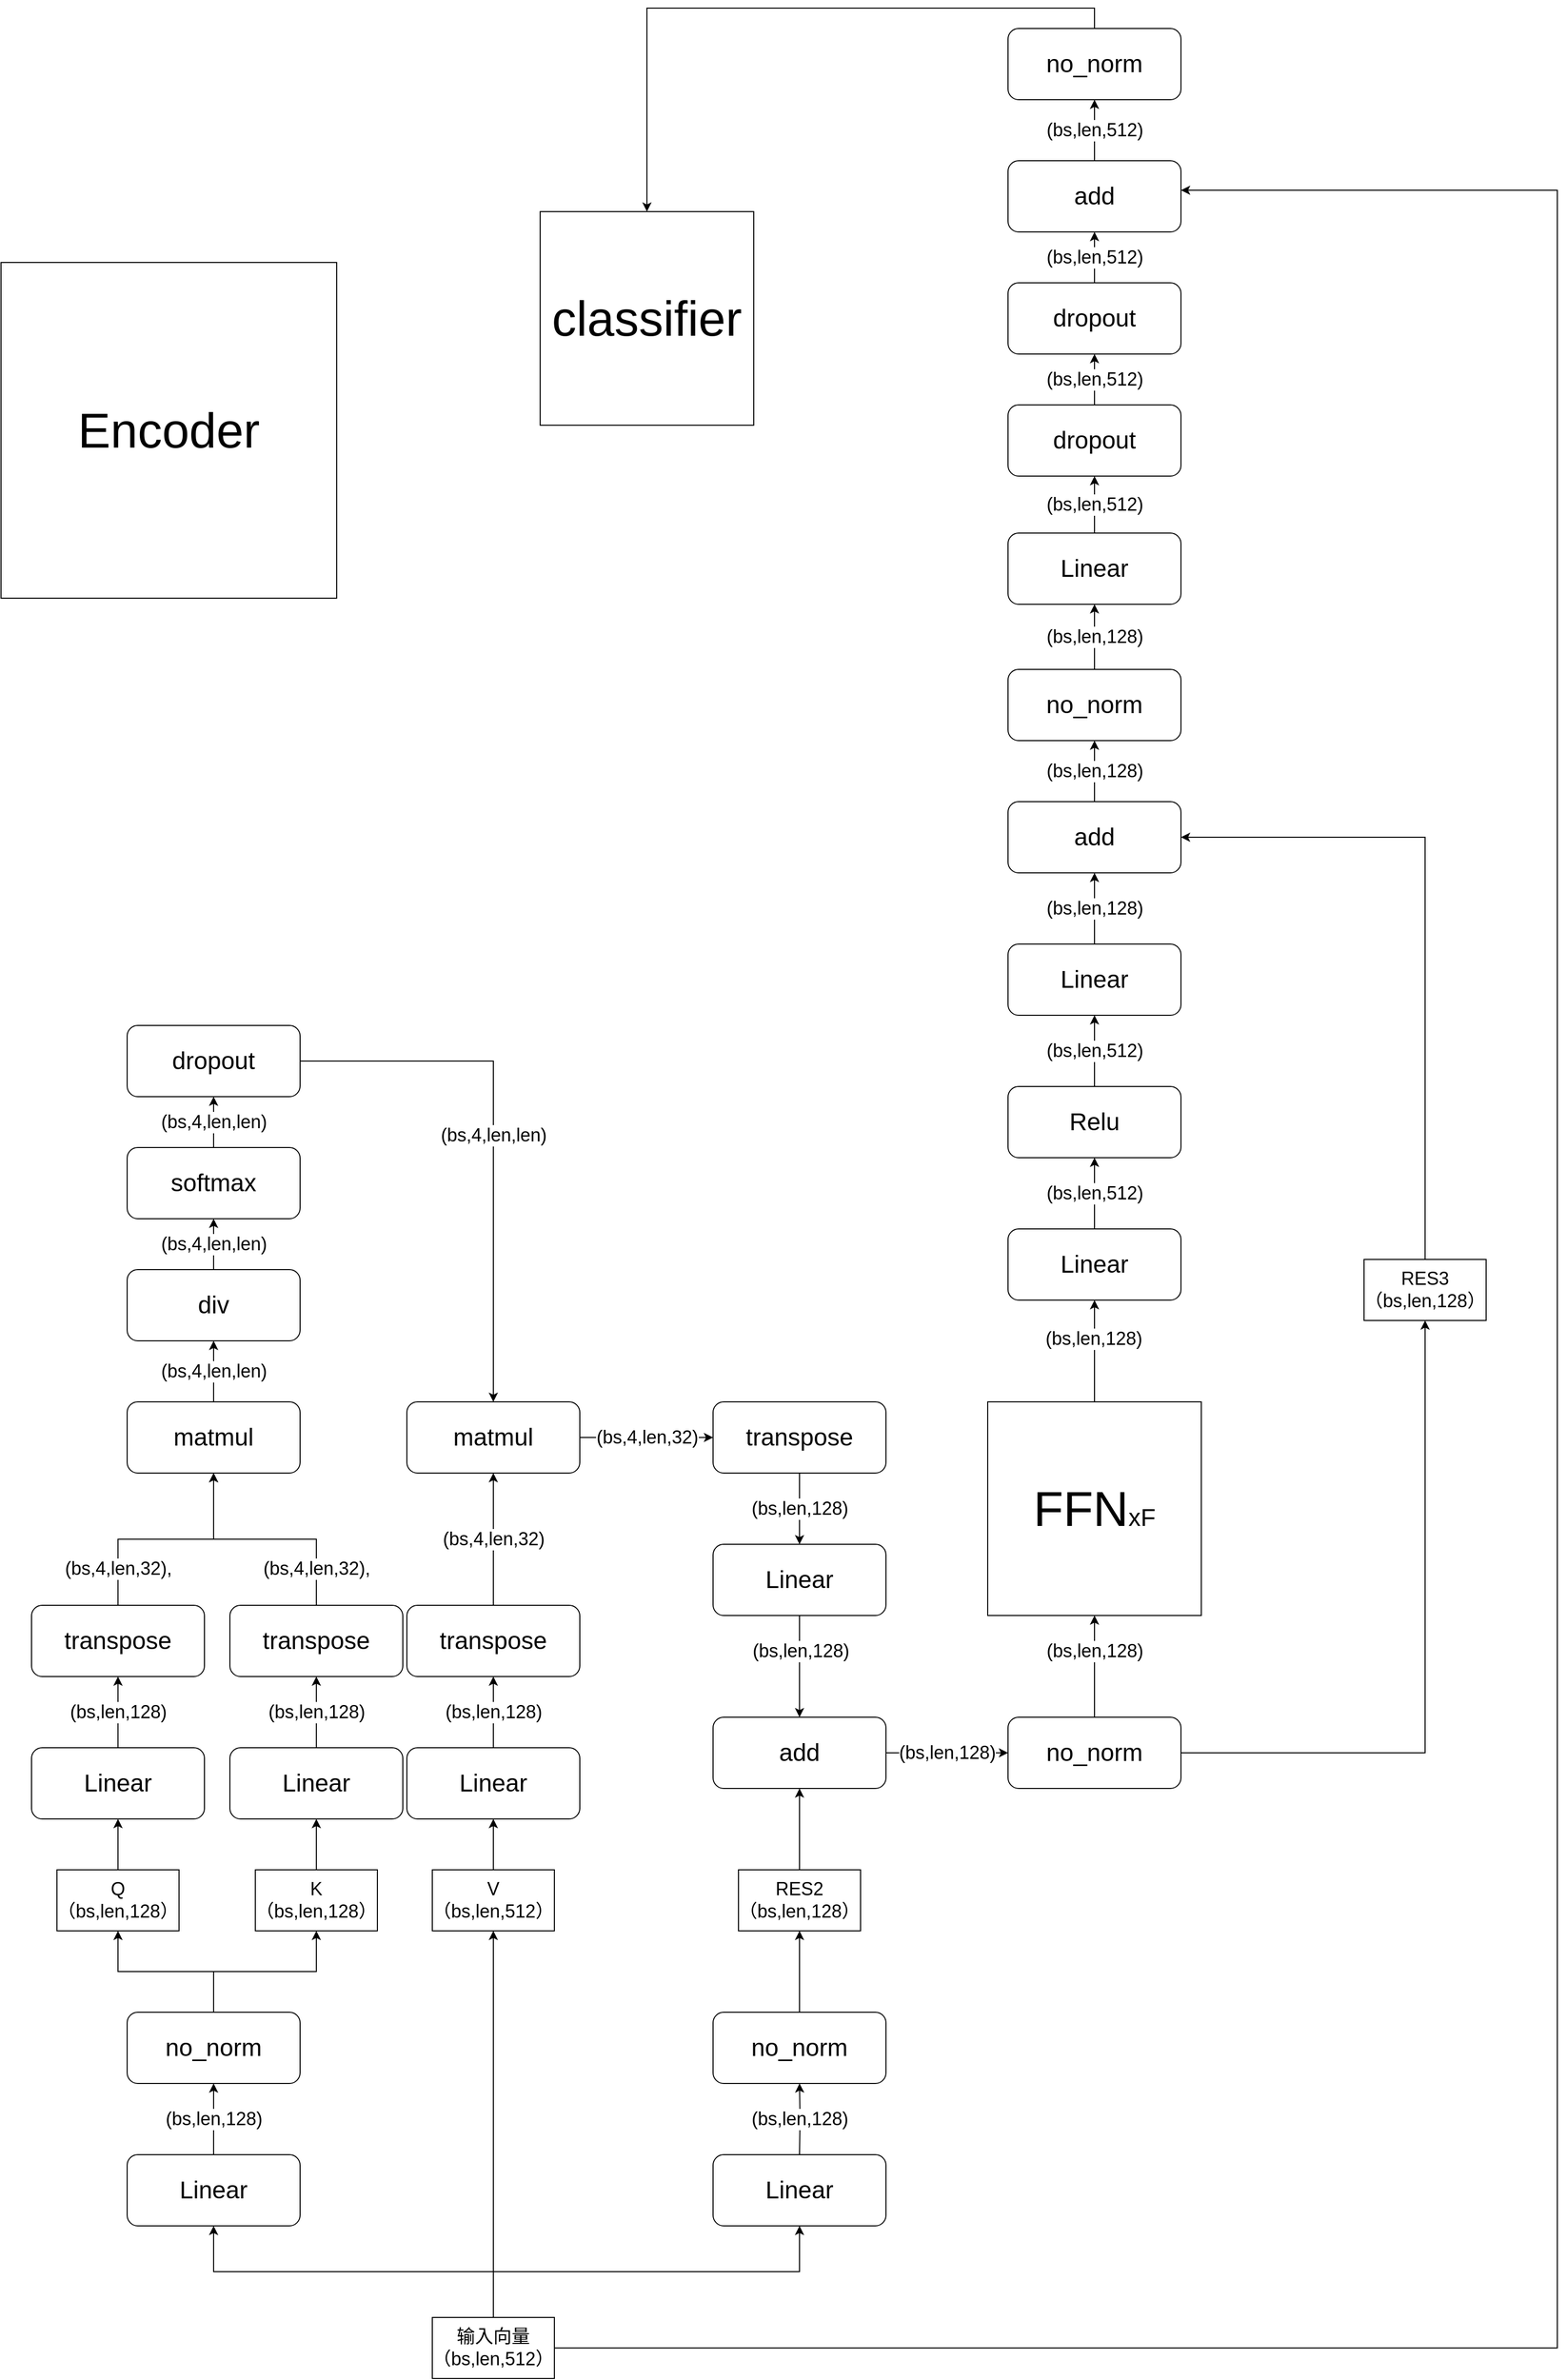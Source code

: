 <mxfile version="14.1.8" type="github"><diagram id="-bDwAUGZF6HEHL8bTO1k" name="Page-1"><mxGraphModel dx="4382" dy="3234" grid="0" gridSize="10" guides="1" tooltips="1" connect="1" arrows="1" fold="1" page="1" pageScale="1" pageWidth="827" pageHeight="1169" background="#FFFFFF" math="0" shadow="0"><root><mxCell id="0"/><mxCell id="1" parent="0"/><mxCell id="z0Eabihm9_tUjj2ShErL-15" value="&lt;font style=&quot;font-size: 18px&quot;&gt;(bs,len,128)&lt;/font&gt;" style="edgeStyle=orthogonalEdgeStyle;rounded=0;orthogonalLoop=1;jettySize=auto;html=1;exitX=0.5;exitY=0;exitDx=0;exitDy=0;entryX=0.5;entryY=1;entryDx=0;entryDy=0;" edge="1" parent="1" source="z0Eabihm9_tUjj2ShErL-3" target="z0Eabihm9_tUjj2ShErL-9"><mxGeometry relative="1" as="geometry"/></mxCell><mxCell id="z0Eabihm9_tUjj2ShErL-3" value="&lt;font style=&quot;font-size: 24px&quot;&gt;Linear&lt;/font&gt;" style="rounded=1;whiteSpace=wrap;html=1;" vertex="1" parent="1"><mxGeometry x="84" y="1010" width="170" height="70" as="geometry"/></mxCell><mxCell id="z0Eabihm9_tUjj2ShErL-4" value="&lt;font style=&quot;font-size: 24px&quot;&gt;Linear&lt;/font&gt;" style="rounded=1;whiteSpace=wrap;html=1;" vertex="1" parent="1"><mxGeometry x="660" y="1010" width="170" height="70" as="geometry"/></mxCell><mxCell id="z0Eabihm9_tUjj2ShErL-7" style="edgeStyle=orthogonalEdgeStyle;rounded=0;orthogonalLoop=1;jettySize=auto;html=1;exitX=0.5;exitY=0;exitDx=0;exitDy=0;entryX=0.5;entryY=1;entryDx=0;entryDy=0;" edge="1" parent="1" source="z0Eabihm9_tUjj2ShErL-5" target="z0Eabihm9_tUjj2ShErL-3"><mxGeometry relative="1" as="geometry"/></mxCell><mxCell id="z0Eabihm9_tUjj2ShErL-8" style="edgeStyle=orthogonalEdgeStyle;rounded=0;orthogonalLoop=1;jettySize=auto;html=1;exitX=0.5;exitY=0;exitDx=0;exitDy=0;entryX=0.5;entryY=1;entryDx=0;entryDy=0;" edge="1" parent="1" source="z0Eabihm9_tUjj2ShErL-5" target="z0Eabihm9_tUjj2ShErL-4"><mxGeometry relative="1" as="geometry"/></mxCell><mxCell id="z0Eabihm9_tUjj2ShErL-33" style="edgeStyle=orthogonalEdgeStyle;rounded=0;orthogonalLoop=1;jettySize=auto;html=1;exitX=0.5;exitY=0;exitDx=0;exitDy=0;entryX=0.5;entryY=1;entryDx=0;entryDy=0;" edge="1" parent="1" source="z0Eabihm9_tUjj2ShErL-5" target="z0Eabihm9_tUjj2ShErL-27"><mxGeometry relative="1" as="geometry"><mxPoint x="444" y="1080" as="targetPoint"/></mxGeometry></mxCell><mxCell id="z0Eabihm9_tUjj2ShErL-121" style="edgeStyle=orthogonalEdgeStyle;rounded=0;orthogonalLoop=1;jettySize=auto;html=1;exitX=1;exitY=0.5;exitDx=0;exitDy=0;entryX=1;entryY=0.414;entryDx=0;entryDy=0;entryPerimeter=0;" edge="1" parent="1" source="z0Eabihm9_tUjj2ShErL-5" target="z0Eabihm9_tUjj2ShErL-117"><mxGeometry relative="1" as="geometry"><Array as="points"><mxPoint x="1490" y="1200"/><mxPoint x="1490" y="-921"/></Array></mxGeometry></mxCell><mxCell id="z0Eabihm9_tUjj2ShErL-5" value="&lt;font style=&quot;font-size: 18px&quot;&gt;输入向量&lt;br&gt;（bs,len,512）&lt;/font&gt;" style="rounded=0;whiteSpace=wrap;html=1;" vertex="1" parent="1"><mxGeometry x="384" y="1170" width="120" height="60" as="geometry"/></mxCell><mxCell id="z0Eabihm9_tUjj2ShErL-28" style="edgeStyle=orthogonalEdgeStyle;rounded=0;orthogonalLoop=1;jettySize=auto;html=1;exitX=0.5;exitY=0;exitDx=0;exitDy=0;entryX=0.5;entryY=1;entryDx=0;entryDy=0;" edge="1" parent="1" source="z0Eabihm9_tUjj2ShErL-9" target="z0Eabihm9_tUjj2ShErL-21"><mxGeometry relative="1" as="geometry"/></mxCell><mxCell id="z0Eabihm9_tUjj2ShErL-29" style="edgeStyle=orthogonalEdgeStyle;rounded=0;orthogonalLoop=1;jettySize=auto;html=1;exitX=0.5;exitY=0;exitDx=0;exitDy=0;entryX=0.5;entryY=1;entryDx=0;entryDy=0;" edge="1" parent="1" source="z0Eabihm9_tUjj2ShErL-9" target="z0Eabihm9_tUjj2ShErL-22"><mxGeometry relative="1" as="geometry"/></mxCell><mxCell id="z0Eabihm9_tUjj2ShErL-9" value="&lt;font style=&quot;font-size: 24px&quot;&gt;no_norm&lt;/font&gt;" style="rounded=1;whiteSpace=wrap;html=1;" vertex="1" parent="1"><mxGeometry x="84" y="870" width="170" height="70" as="geometry"/></mxCell><mxCell id="z0Eabihm9_tUjj2ShErL-31" style="edgeStyle=orthogonalEdgeStyle;rounded=0;orthogonalLoop=1;jettySize=auto;html=1;exitX=0.5;exitY=0;exitDx=0;exitDy=0;entryX=0.5;entryY=1;entryDx=0;entryDy=0;" edge="1" parent="1" source="z0Eabihm9_tUjj2ShErL-10" target="z0Eabihm9_tUjj2ShErL-23"><mxGeometry relative="1" as="geometry"/></mxCell><mxCell id="z0Eabihm9_tUjj2ShErL-10" value="&lt;font style=&quot;font-size: 24px&quot;&gt;no_norm&lt;/font&gt;" style="rounded=1;whiteSpace=wrap;html=1;" vertex="1" parent="1"><mxGeometry x="660" y="870" width="170" height="70" as="geometry"/></mxCell><mxCell id="z0Eabihm9_tUjj2ShErL-19" value="&lt;font style=&quot;font-size: 18px&quot;&gt;(bs,len,128)&lt;/font&gt;" style="edgeStyle=orthogonalEdgeStyle;rounded=0;orthogonalLoop=1;jettySize=auto;html=1;entryX=0.5;entryY=1;entryDx=0;entryDy=0;" edge="1" parent="1" target="z0Eabihm9_tUjj2ShErL-10"><mxGeometry relative="1" as="geometry"><mxPoint x="745" y="1010" as="sourcePoint"/><mxPoint x="395" y="950" as="targetPoint"/></mxGeometry></mxCell><mxCell id="z0Eabihm9_tUjj2ShErL-37" style="edgeStyle=orthogonalEdgeStyle;rounded=0;orthogonalLoop=1;jettySize=auto;html=1;exitX=0.5;exitY=0;exitDx=0;exitDy=0;entryX=0.5;entryY=1;entryDx=0;entryDy=0;" edge="1" parent="1" source="z0Eabihm9_tUjj2ShErL-21" target="z0Eabihm9_tUjj2ShErL-34"><mxGeometry relative="1" as="geometry"/></mxCell><mxCell id="z0Eabihm9_tUjj2ShErL-21" value="&lt;font style=&quot;font-size: 18px&quot;&gt;Q&lt;br&gt;（bs,len,128）&lt;/font&gt;" style="rounded=0;whiteSpace=wrap;html=1;" vertex="1" parent="1"><mxGeometry x="15" y="730" width="120" height="60" as="geometry"/></mxCell><mxCell id="z0Eabihm9_tUjj2ShErL-38" style="edgeStyle=orthogonalEdgeStyle;rounded=0;orthogonalLoop=1;jettySize=auto;html=1;exitX=0.5;exitY=0;exitDx=0;exitDy=0;entryX=0.5;entryY=1;entryDx=0;entryDy=0;" edge="1" parent="1" source="z0Eabihm9_tUjj2ShErL-22"><mxGeometry relative="1" as="geometry"><mxPoint x="270" y="680" as="targetPoint"/></mxGeometry></mxCell><mxCell id="z0Eabihm9_tUjj2ShErL-22" value="&lt;font style=&quot;font-size: 18px&quot;&gt;K&lt;br&gt;（bs,len,128）&lt;/font&gt;" style="rounded=0;whiteSpace=wrap;html=1;" vertex="1" parent="1"><mxGeometry x="210" y="730" width="120" height="60" as="geometry"/></mxCell><mxCell id="z0Eabihm9_tUjj2ShErL-74" style="edgeStyle=orthogonalEdgeStyle;rounded=0;orthogonalLoop=1;jettySize=auto;html=1;exitX=0.5;exitY=0;exitDx=0;exitDy=0;" edge="1" parent="1" source="z0Eabihm9_tUjj2ShErL-23" target="z0Eabihm9_tUjj2ShErL-72"><mxGeometry relative="1" as="geometry"/></mxCell><mxCell id="z0Eabihm9_tUjj2ShErL-23" value="&lt;font style=&quot;font-size: 18px&quot;&gt;RES2&lt;br&gt;（bs,len,128）&lt;/font&gt;" style="rounded=0;whiteSpace=wrap;html=1;" vertex="1" parent="1"><mxGeometry x="685" y="730" width="120" height="60" as="geometry"/></mxCell><mxCell id="z0Eabihm9_tUjj2ShErL-39" style="edgeStyle=orthogonalEdgeStyle;rounded=0;orthogonalLoop=1;jettySize=auto;html=1;exitX=0.5;exitY=0;exitDx=0;exitDy=0;entryX=0.5;entryY=1;entryDx=0;entryDy=0;" edge="1" parent="1" source="z0Eabihm9_tUjj2ShErL-27"><mxGeometry relative="1" as="geometry"><mxPoint x="444" y="680" as="targetPoint"/></mxGeometry></mxCell><mxCell id="z0Eabihm9_tUjj2ShErL-27" value="&lt;font style=&quot;font-size: 18px&quot;&gt;V&lt;br&gt;（bs,len,512）&lt;/font&gt;" style="rounded=0;whiteSpace=wrap;html=1;" vertex="1" parent="1"><mxGeometry x="384" y="730" width="120" height="60" as="geometry"/></mxCell><mxCell id="z0Eabihm9_tUjj2ShErL-34" value="&lt;font style=&quot;font-size: 24px&quot;&gt;Linear&lt;/font&gt;" style="rounded=1;whiteSpace=wrap;html=1;" vertex="1" parent="1"><mxGeometry x="-10" y="610" width="170" height="70" as="geometry"/></mxCell><mxCell id="z0Eabihm9_tUjj2ShErL-55" value="&lt;font style=&quot;font-size: 18px&quot;&gt;(bs,4,len,32),&lt;/font&gt;" style="edgeStyle=orthogonalEdgeStyle;rounded=0;orthogonalLoop=1;jettySize=auto;html=1;exitX=0.5;exitY=0;exitDx=0;exitDy=0;entryX=0.5;entryY=1;entryDx=0;entryDy=0;" edge="1" parent="1" source="z0Eabihm9_tUjj2ShErL-40" target="z0Eabihm9_tUjj2ShErL-54"><mxGeometry x="-0.674" relative="1" as="geometry"><mxPoint as="offset"/></mxGeometry></mxCell><mxCell id="z0Eabihm9_tUjj2ShErL-40" value="&lt;font style=&quot;font-size: 24px&quot;&gt;transpose&lt;/font&gt;" style="rounded=1;whiteSpace=wrap;html=1;" vertex="1" parent="1"><mxGeometry x="-10" y="470" width="170" height="70" as="geometry"/></mxCell><mxCell id="z0Eabihm9_tUjj2ShErL-43" value="&lt;font style=&quot;font-size: 18px&quot;&gt;(bs,len,128)&lt;/font&gt;" style="edgeStyle=orthogonalEdgeStyle;rounded=0;orthogonalLoop=1;jettySize=auto;html=1;exitX=0.5;exitY=0;exitDx=0;exitDy=0;entryX=0.5;entryY=1;entryDx=0;entryDy=0;" edge="1" parent="1" source="z0Eabihm9_tUjj2ShErL-34" target="z0Eabihm9_tUjj2ShErL-40"><mxGeometry relative="1" as="geometry"><mxPoint x="77" y="605" as="sourcePoint"/><mxPoint x="77" y="555" as="targetPoint"/></mxGeometry></mxCell><mxCell id="z0Eabihm9_tUjj2ShErL-48" value="&lt;font style=&quot;font-size: 24px&quot;&gt;Linear&lt;/font&gt;" style="rounded=1;whiteSpace=wrap;html=1;" vertex="1" parent="1"><mxGeometry x="185" y="610" width="170" height="70" as="geometry"/></mxCell><mxCell id="z0Eabihm9_tUjj2ShErL-56" value="&lt;font style=&quot;font-size: 18px&quot;&gt;&lt;span style=&quot;color: rgb(0 , 0 , 0) ; font-family: &amp;#34;helvetica&amp;#34; ; font-style: normal ; font-weight: 400 ; letter-spacing: normal ; text-align: center ; text-indent: 0px ; text-transform: none ; word-spacing: 0px ; background-color: rgb(255 , 255 , 255) ; display: inline ; float: none&quot;&gt;(bs,4,len,32),&lt;/span&gt;&lt;br&gt;&lt;/font&gt;" style="edgeStyle=orthogonalEdgeStyle;rounded=0;orthogonalLoop=1;jettySize=auto;html=1;exitX=0.5;exitY=0;exitDx=0;exitDy=0;entryX=0.5;entryY=1;entryDx=0;entryDy=0;" edge="1" parent="1" source="z0Eabihm9_tUjj2ShErL-49" target="z0Eabihm9_tUjj2ShErL-54"><mxGeometry x="-0.686" relative="1" as="geometry"><mxPoint x="170" y="390" as="targetPoint"/><mxPoint as="offset"/></mxGeometry></mxCell><mxCell id="z0Eabihm9_tUjj2ShErL-49" value="&lt;span style=&quot;font-size: 24px&quot;&gt;transpose&lt;/span&gt;" style="rounded=1;whiteSpace=wrap;html=1;" vertex="1" parent="1"><mxGeometry x="185" y="470" width="170" height="70" as="geometry"/></mxCell><mxCell id="z0Eabihm9_tUjj2ShErL-50" value="&lt;font style=&quot;font-size: 18px&quot;&gt;(bs,len,128)&lt;/font&gt;" style="edgeStyle=orthogonalEdgeStyle;rounded=0;orthogonalLoop=1;jettySize=auto;html=1;exitX=0.5;exitY=0;exitDx=0;exitDy=0;entryX=0.5;entryY=1;entryDx=0;entryDy=0;" edge="1" parent="1" source="z0Eabihm9_tUjj2ShErL-48" target="z0Eabihm9_tUjj2ShErL-49"><mxGeometry relative="1" as="geometry"><mxPoint x="272" y="605" as="sourcePoint"/><mxPoint x="272" y="555" as="targetPoint"/></mxGeometry></mxCell><mxCell id="z0Eabihm9_tUjj2ShErL-51" value="&lt;font style=&quot;font-size: 24px&quot;&gt;Linear&lt;/font&gt;" style="rounded=1;whiteSpace=wrap;html=1;" vertex="1" parent="1"><mxGeometry x="359" y="610" width="170" height="70" as="geometry"/></mxCell><mxCell id="z0Eabihm9_tUjj2ShErL-66" value="&lt;font style=&quot;font-size: 18px&quot;&gt;(bs,4,len,32)&lt;/font&gt;" style="edgeStyle=orthogonalEdgeStyle;rounded=0;orthogonalLoop=1;jettySize=auto;html=1;exitX=0.5;exitY=0;exitDx=0;exitDy=0;entryX=0.5;entryY=1;entryDx=0;entryDy=0;" edge="1" parent="1" source="z0Eabihm9_tUjj2ShErL-52" target="z0Eabihm9_tUjj2ShErL-64"><mxGeometry relative="1" as="geometry"/></mxCell><mxCell id="z0Eabihm9_tUjj2ShErL-52" value="&lt;span style=&quot;font-size: 24px&quot;&gt;transpose&lt;/span&gt;" style="rounded=1;whiteSpace=wrap;html=1;" vertex="1" parent="1"><mxGeometry x="359" y="470" width="170" height="70" as="geometry"/></mxCell><mxCell id="z0Eabihm9_tUjj2ShErL-53" value="&lt;font style=&quot;font-size: 18px&quot;&gt;(bs,len,128)&lt;/font&gt;" style="edgeStyle=orthogonalEdgeStyle;rounded=0;orthogonalLoop=1;jettySize=auto;html=1;exitX=0.5;exitY=0;exitDx=0;exitDy=0;entryX=0.5;entryY=1;entryDx=0;entryDy=0;" edge="1" parent="1" source="z0Eabihm9_tUjj2ShErL-51" target="z0Eabihm9_tUjj2ShErL-52"><mxGeometry relative="1" as="geometry"><mxPoint x="446" y="605" as="sourcePoint"/><mxPoint x="446" y="555" as="targetPoint"/></mxGeometry></mxCell><mxCell id="z0Eabihm9_tUjj2ShErL-59" value="&lt;font style=&quot;font-size: 18px&quot;&gt;(bs,4,len,len)&lt;/font&gt;" style="edgeStyle=orthogonalEdgeStyle;rounded=0;orthogonalLoop=1;jettySize=auto;html=1;exitX=0.5;exitY=0;exitDx=0;exitDy=0;entryX=0.5;entryY=1;entryDx=0;entryDy=0;" edge="1" parent="1" source="z0Eabihm9_tUjj2ShErL-54" target="z0Eabihm9_tUjj2ShErL-58"><mxGeometry relative="1" as="geometry"/></mxCell><mxCell id="z0Eabihm9_tUjj2ShErL-54" value="&lt;font style=&quot;font-size: 24px&quot;&gt;matmul&lt;/font&gt;" style="rounded=1;whiteSpace=wrap;html=1;" vertex="1" parent="1"><mxGeometry x="84" y="270" width="170" height="70" as="geometry"/></mxCell><mxCell id="z0Eabihm9_tUjj2ShErL-62" value="&lt;font style=&quot;font-size: 18px&quot;&gt;(bs,4,len,len)&lt;/font&gt;" style="edgeStyle=orthogonalEdgeStyle;rounded=0;orthogonalLoop=1;jettySize=auto;html=1;exitX=0.5;exitY=0;exitDx=0;exitDy=0;entryX=0.5;entryY=1;entryDx=0;entryDy=0;" edge="1" parent="1" source="z0Eabihm9_tUjj2ShErL-58" target="z0Eabihm9_tUjj2ShErL-60"><mxGeometry relative="1" as="geometry"/></mxCell><mxCell id="z0Eabihm9_tUjj2ShErL-58" value="&lt;font style=&quot;font-size: 24px&quot;&gt;div&lt;/font&gt;" style="rounded=1;whiteSpace=wrap;html=1;" vertex="1" parent="1"><mxGeometry x="84" y="140" width="170" height="70" as="geometry"/></mxCell><mxCell id="z0Eabihm9_tUjj2ShErL-63" value="&lt;font style=&quot;font-size: 18px&quot;&gt;(bs,4,len,len)&lt;/font&gt;" style="edgeStyle=orthogonalEdgeStyle;rounded=0;orthogonalLoop=1;jettySize=auto;html=1;exitX=0.5;exitY=0;exitDx=0;exitDy=0;entryX=0.5;entryY=1;entryDx=0;entryDy=0;" edge="1" parent="1" source="z0Eabihm9_tUjj2ShErL-60" target="z0Eabihm9_tUjj2ShErL-61"><mxGeometry relative="1" as="geometry"/></mxCell><mxCell id="z0Eabihm9_tUjj2ShErL-60" value="&lt;font style=&quot;font-size: 24px&quot;&gt;softmax&lt;/font&gt;" style="rounded=1;whiteSpace=wrap;html=1;" vertex="1" parent="1"><mxGeometry x="84" y="20" width="170" height="70" as="geometry"/></mxCell><mxCell id="z0Eabihm9_tUjj2ShErL-65" value="&lt;font style=&quot;font-size: 18px&quot;&gt;(bs,4,len,len)&lt;/font&gt;" style="edgeStyle=orthogonalEdgeStyle;rounded=0;orthogonalLoop=1;jettySize=auto;html=1;exitX=1;exitY=0.5;exitDx=0;exitDy=0;entryX=0.5;entryY=0;entryDx=0;entryDy=0;" edge="1" parent="1" source="z0Eabihm9_tUjj2ShErL-61" target="z0Eabihm9_tUjj2ShErL-64"><mxGeometry relative="1" as="geometry"><mxPoint x="310" y="310" as="targetPoint"/></mxGeometry></mxCell><mxCell id="z0Eabihm9_tUjj2ShErL-61" value="&lt;font style=&quot;font-size: 24px&quot;&gt;dropout&lt;/font&gt;" style="rounded=1;whiteSpace=wrap;html=1;" vertex="1" parent="1"><mxGeometry x="84" y="-100" width="170" height="70" as="geometry"/></mxCell><mxCell id="z0Eabihm9_tUjj2ShErL-69" value="&lt;font style=&quot;font-size: 18px&quot;&gt;(bs,4,len,32)&lt;/font&gt;" style="edgeStyle=orthogonalEdgeStyle;rounded=0;orthogonalLoop=1;jettySize=auto;html=1;exitX=1;exitY=0.5;exitDx=0;exitDy=0;" edge="1" parent="1" source="z0Eabihm9_tUjj2ShErL-64" target="z0Eabihm9_tUjj2ShErL-67"><mxGeometry relative="1" as="geometry"/></mxCell><mxCell id="z0Eabihm9_tUjj2ShErL-64" value="&lt;font style=&quot;font-size: 24px&quot;&gt;matmul&lt;/font&gt;" style="rounded=1;whiteSpace=wrap;html=1;" vertex="1" parent="1"><mxGeometry x="359" y="270" width="170" height="70" as="geometry"/></mxCell><mxCell id="z0Eabihm9_tUjj2ShErL-83" value="&lt;font style=&quot;font-size: 18px&quot;&gt;(bs,len,128)&lt;/font&gt;" style="edgeStyle=orthogonalEdgeStyle;rounded=0;orthogonalLoop=1;jettySize=auto;html=1;" edge="1" parent="1" source="z0Eabihm9_tUjj2ShErL-67" target="z0Eabihm9_tUjj2ShErL-70"><mxGeometry relative="1" as="geometry"/></mxCell><mxCell id="z0Eabihm9_tUjj2ShErL-67" value="&lt;font style=&quot;font-size: 24px&quot;&gt;transpose&lt;/font&gt;" style="rounded=1;whiteSpace=wrap;html=1;" vertex="1" parent="1"><mxGeometry x="660" y="270" width="170" height="70" as="geometry"/></mxCell><mxCell id="z0Eabihm9_tUjj2ShErL-78" value="" style="edgeStyle=orthogonalEdgeStyle;rounded=0;orthogonalLoop=1;jettySize=auto;html=1;" edge="1" parent="1" source="z0Eabihm9_tUjj2ShErL-70" target="z0Eabihm9_tUjj2ShErL-72"><mxGeometry relative="1" as="geometry"/></mxCell><mxCell id="z0Eabihm9_tUjj2ShErL-79" value="&lt;font style=&quot;font-size: 18px&quot;&gt;(bs,len,128)&lt;/font&gt;" style="edgeLabel;html=1;align=center;verticalAlign=middle;resizable=0;points=[];" vertex="1" connectable="0" parent="z0Eabihm9_tUjj2ShErL-78"><mxGeometry x="-0.3" y="1" relative="1" as="geometry"><mxPoint as="offset"/></mxGeometry></mxCell><mxCell id="z0Eabihm9_tUjj2ShErL-70" value="&lt;span style=&quot;font-size: 24px&quot;&gt;Linear&lt;/span&gt;" style="rounded=1;whiteSpace=wrap;html=1;" vertex="1" parent="1"><mxGeometry x="660" y="410" width="170" height="70" as="geometry"/></mxCell><mxCell id="z0Eabihm9_tUjj2ShErL-89" value="&lt;font style=&quot;font-size: 18px&quot;&gt;(bs,len,128)&lt;/font&gt;" style="edgeStyle=orthogonalEdgeStyle;rounded=0;orthogonalLoop=1;jettySize=auto;html=1;exitX=1;exitY=0.5;exitDx=0;exitDy=0;entryX=0;entryY=0.5;entryDx=0;entryDy=0;" edge="1" parent="1" source="z0Eabihm9_tUjj2ShErL-72" target="z0Eabihm9_tUjj2ShErL-76"><mxGeometry relative="1" as="geometry"/></mxCell><mxCell id="z0Eabihm9_tUjj2ShErL-72" value="&lt;font style=&quot;font-size: 24px&quot;&gt;add&lt;/font&gt;" style="rounded=1;whiteSpace=wrap;html=1;" vertex="1" parent="1"><mxGeometry x="660" y="580" width="170" height="70" as="geometry"/></mxCell><mxCell id="z0Eabihm9_tUjj2ShErL-81" style="edgeStyle=orthogonalEdgeStyle;rounded=0;orthogonalLoop=1;jettySize=auto;html=1;exitX=0.5;exitY=0;exitDx=0;exitDy=0;entryX=0.5;entryY=1;entryDx=0;entryDy=0;" edge="1" parent="1" source="z0Eabihm9_tUjj2ShErL-76"><mxGeometry relative="1" as="geometry"><mxPoint x="1035" y="480" as="targetPoint"/></mxGeometry></mxCell><mxCell id="z0Eabihm9_tUjj2ShErL-82" value="&lt;font style=&quot;font-size: 18px&quot;&gt;(bs,len,128)&lt;/font&gt;" style="edgeLabel;html=1;align=center;verticalAlign=middle;resizable=0;points=[];" vertex="1" connectable="0" parent="z0Eabihm9_tUjj2ShErL-81"><mxGeometry x="0.3" y="1" relative="1" as="geometry"><mxPoint as="offset"/></mxGeometry></mxCell><mxCell id="z0Eabihm9_tUjj2ShErL-108" style="edgeStyle=orthogonalEdgeStyle;rounded=0;orthogonalLoop=1;jettySize=auto;html=1;exitX=1;exitY=0.5;exitDx=0;exitDy=0;entryX=0.5;entryY=1;entryDx=0;entryDy=0;" edge="1" parent="1" source="z0Eabihm9_tUjj2ShErL-76" target="z0Eabihm9_tUjj2ShErL-107"><mxGeometry relative="1" as="geometry"/></mxCell><mxCell id="z0Eabihm9_tUjj2ShErL-76" value="&lt;font style=&quot;font-size: 24px&quot;&gt;no_norm&lt;/font&gt;" style="rounded=1;whiteSpace=wrap;html=1;" vertex="1" parent="1"><mxGeometry x="950" y="580" width="170" height="70" as="geometry"/></mxCell><mxCell id="z0Eabihm9_tUjj2ShErL-91" style="edgeStyle=orthogonalEdgeStyle;rounded=0;orthogonalLoop=1;jettySize=auto;html=1;exitX=0.5;exitY=0;exitDx=0;exitDy=0;entryX=0.5;entryY=1;entryDx=0;entryDy=0;" edge="1" parent="1" source="z0Eabihm9_tUjj2ShErL-86" target="z0Eabihm9_tUjj2ShErL-90"><mxGeometry relative="1" as="geometry"/></mxCell><mxCell id="z0Eabihm9_tUjj2ShErL-92" value="&lt;font style=&quot;font-size: 18px&quot;&gt;(bs,len,128)&lt;/font&gt;" style="edgeLabel;html=1;align=center;verticalAlign=middle;resizable=0;points=[];" vertex="1" connectable="0" parent="z0Eabihm9_tUjj2ShErL-91"><mxGeometry x="0.24" y="1" relative="1" as="geometry"><mxPoint as="offset"/></mxGeometry></mxCell><mxCell id="z0Eabihm9_tUjj2ShErL-86" value="&lt;font style=&quot;font-size: 48px&quot;&gt;FFN&lt;/font&gt;&lt;font style=&quot;font-size: 24px&quot;&gt;xF&lt;/font&gt;" style="whiteSpace=wrap;html=1;aspect=fixed;" vertex="1" parent="1"><mxGeometry x="930" y="270" width="210" height="210" as="geometry"/></mxCell><mxCell id="z0Eabihm9_tUjj2ShErL-94" value="&lt;font style=&quot;font-size: 18px&quot;&gt;(bs,len,512)&lt;/font&gt;" style="edgeStyle=orthogonalEdgeStyle;rounded=0;orthogonalLoop=1;jettySize=auto;html=1;exitX=0.5;exitY=0;exitDx=0;exitDy=0;entryX=0.5;entryY=1;entryDx=0;entryDy=0;" edge="1" parent="1" source="z0Eabihm9_tUjj2ShErL-90" target="z0Eabihm9_tUjj2ShErL-93"><mxGeometry relative="1" as="geometry"/></mxCell><mxCell id="z0Eabihm9_tUjj2ShErL-90" value="&lt;font style=&quot;font-size: 24px&quot;&gt;Linear&lt;/font&gt;" style="rounded=1;whiteSpace=wrap;html=1;" vertex="1" parent="1"><mxGeometry x="950" y="100" width="170" height="70" as="geometry"/></mxCell><mxCell id="z0Eabihm9_tUjj2ShErL-96" value="&lt;font style=&quot;font-size: 18px&quot;&gt;(bs,len,512)&lt;/font&gt;" style="edgeStyle=orthogonalEdgeStyle;rounded=0;orthogonalLoop=1;jettySize=auto;html=1;exitX=0.5;exitY=0;exitDx=0;exitDy=0;entryX=0.5;entryY=1;entryDx=0;entryDy=0;" edge="1" parent="1" source="z0Eabihm9_tUjj2ShErL-93" target="z0Eabihm9_tUjj2ShErL-95"><mxGeometry relative="1" as="geometry"/></mxCell><mxCell id="z0Eabihm9_tUjj2ShErL-93" value="&lt;font style=&quot;font-size: 24px&quot;&gt;Relu&lt;/font&gt;" style="rounded=1;whiteSpace=wrap;html=1;" vertex="1" parent="1"><mxGeometry x="950" y="-40" width="170" height="70" as="geometry"/></mxCell><mxCell id="z0Eabihm9_tUjj2ShErL-101" value="&lt;font style=&quot;font-size: 18px&quot;&gt;(bs,len,128)&lt;/font&gt;" style="edgeStyle=orthogonalEdgeStyle;rounded=0;orthogonalLoop=1;jettySize=auto;html=1;exitX=0.5;exitY=0;exitDx=0;exitDy=0;entryX=0.5;entryY=1;entryDx=0;entryDy=0;" edge="1" parent="1" source="z0Eabihm9_tUjj2ShErL-95" target="z0Eabihm9_tUjj2ShErL-97"><mxGeometry relative="1" as="geometry"/></mxCell><mxCell id="z0Eabihm9_tUjj2ShErL-95" value="&lt;font style=&quot;font-size: 24px&quot;&gt;Linear&lt;/font&gt;" style="rounded=1;whiteSpace=wrap;html=1;" vertex="1" parent="1"><mxGeometry x="950" y="-180" width="170" height="70" as="geometry"/></mxCell><mxCell id="z0Eabihm9_tUjj2ShErL-102" value="&lt;font style=&quot;font-size: 18px&quot;&gt;(bs,len,128)&lt;/font&gt;" style="edgeStyle=orthogonalEdgeStyle;rounded=0;orthogonalLoop=1;jettySize=auto;html=1;exitX=0.5;exitY=0;exitDx=0;exitDy=0;entryX=0.5;entryY=1;entryDx=0;entryDy=0;" edge="1" parent="1" source="z0Eabihm9_tUjj2ShErL-97" target="z0Eabihm9_tUjj2ShErL-99"><mxGeometry relative="1" as="geometry"/></mxCell><mxCell id="z0Eabihm9_tUjj2ShErL-97" value="&lt;font style=&quot;font-size: 24px&quot;&gt;add&lt;/font&gt;" style="rounded=1;whiteSpace=wrap;html=1;" vertex="1" parent="1"><mxGeometry x="950" y="-320" width="170" height="70" as="geometry"/></mxCell><mxCell id="z0Eabihm9_tUjj2ShErL-111" value="&lt;font style=&quot;font-size: 18px&quot;&gt;(bs,len,128)&lt;/font&gt;" style="edgeStyle=orthogonalEdgeStyle;rounded=0;orthogonalLoop=1;jettySize=auto;html=1;exitX=0.5;exitY=0;exitDx=0;exitDy=0;entryX=0.5;entryY=1;entryDx=0;entryDy=0;" edge="1" parent="1" source="z0Eabihm9_tUjj2ShErL-99" target="z0Eabihm9_tUjj2ShErL-110"><mxGeometry relative="1" as="geometry"/></mxCell><mxCell id="z0Eabihm9_tUjj2ShErL-99" value="&lt;font style=&quot;font-size: 24px&quot;&gt;no_norm&lt;/font&gt;" style="rounded=1;whiteSpace=wrap;html=1;" vertex="1" parent="1"><mxGeometry x="950" y="-450" width="170" height="70" as="geometry"/></mxCell><mxCell id="z0Eabihm9_tUjj2ShErL-109" style="edgeStyle=orthogonalEdgeStyle;rounded=0;orthogonalLoop=1;jettySize=auto;html=1;exitX=0.5;exitY=0;exitDx=0;exitDy=0;entryX=1;entryY=0.5;entryDx=0;entryDy=0;" edge="1" parent="1" source="z0Eabihm9_tUjj2ShErL-107" target="z0Eabihm9_tUjj2ShErL-97"><mxGeometry relative="1" as="geometry"/></mxCell><mxCell id="z0Eabihm9_tUjj2ShErL-107" value="&lt;font style=&quot;font-size: 18px&quot;&gt;RES3&lt;br&gt;（bs,len,128）&lt;/font&gt;" style="rounded=0;whiteSpace=wrap;html=1;" vertex="1" parent="1"><mxGeometry x="1300" y="130" width="120" height="60" as="geometry"/></mxCell><mxCell id="z0Eabihm9_tUjj2ShErL-113" value="&lt;font style=&quot;font-size: 18px&quot;&gt;(bs,len,512)&lt;/font&gt;" style="edgeStyle=orthogonalEdgeStyle;rounded=0;orthogonalLoop=1;jettySize=auto;html=1;exitX=0.5;exitY=0;exitDx=0;exitDy=0;entryX=0.5;entryY=1;entryDx=0;entryDy=0;" edge="1" parent="1" source="z0Eabihm9_tUjj2ShErL-110" target="z0Eabihm9_tUjj2ShErL-112"><mxGeometry relative="1" as="geometry"/></mxCell><mxCell id="z0Eabihm9_tUjj2ShErL-110" value="&lt;font style=&quot;font-size: 24px&quot;&gt;Linear&lt;/font&gt;" style="rounded=1;whiteSpace=wrap;html=1;" vertex="1" parent="1"><mxGeometry x="950" y="-584" width="170" height="70" as="geometry"/></mxCell><mxCell id="z0Eabihm9_tUjj2ShErL-115" value="&lt;font style=&quot;font-size: 18px&quot;&gt;(bs,len,512)&lt;/font&gt;" style="edgeStyle=orthogonalEdgeStyle;rounded=0;orthogonalLoop=1;jettySize=auto;html=1;exitX=0.5;exitY=0;exitDx=0;exitDy=0;entryX=0.5;entryY=1;entryDx=0;entryDy=0;" edge="1" parent="1" source="z0Eabihm9_tUjj2ShErL-112" target="z0Eabihm9_tUjj2ShErL-114"><mxGeometry relative="1" as="geometry"/></mxCell><mxCell id="z0Eabihm9_tUjj2ShErL-112" value="&lt;font style=&quot;font-size: 24px&quot;&gt;dropout&lt;/font&gt;" style="rounded=1;whiteSpace=wrap;html=1;" vertex="1" parent="1"><mxGeometry x="950" y="-710" width="170" height="70" as="geometry"/></mxCell><mxCell id="z0Eabihm9_tUjj2ShErL-119" value="&lt;font style=&quot;font-size: 18px&quot;&gt;(bs,len,512)&lt;/font&gt;" style="edgeStyle=orthogonalEdgeStyle;rounded=0;orthogonalLoop=1;jettySize=auto;html=1;exitX=0.5;exitY=0;exitDx=0;exitDy=0;entryX=0.5;entryY=1;entryDx=0;entryDy=0;" edge="1" parent="1" source="z0Eabihm9_tUjj2ShErL-114" target="z0Eabihm9_tUjj2ShErL-117"><mxGeometry relative="1" as="geometry"/></mxCell><mxCell id="z0Eabihm9_tUjj2ShErL-114" value="&lt;font style=&quot;font-size: 24px&quot;&gt;dropout&lt;/font&gt;" style="rounded=1;whiteSpace=wrap;html=1;" vertex="1" parent="1"><mxGeometry x="950" y="-830" width="170" height="70" as="geometry"/></mxCell><mxCell id="z0Eabihm9_tUjj2ShErL-120" value="&lt;font style=&quot;font-size: 18px&quot;&gt;(bs,len,512)&lt;/font&gt;" style="edgeStyle=orthogonalEdgeStyle;rounded=0;orthogonalLoop=1;jettySize=auto;html=1;exitX=0.5;exitY=0;exitDx=0;exitDy=0;entryX=0.5;entryY=1;entryDx=0;entryDy=0;" edge="1" parent="1" source="z0Eabihm9_tUjj2ShErL-117" target="z0Eabihm9_tUjj2ShErL-118"><mxGeometry relative="1" as="geometry"/></mxCell><mxCell id="z0Eabihm9_tUjj2ShErL-117" value="&lt;font style=&quot;font-size: 24px&quot;&gt;add&lt;/font&gt;" style="rounded=1;whiteSpace=wrap;html=1;" vertex="1" parent="1"><mxGeometry x="950" y="-950" width="170" height="70" as="geometry"/></mxCell><mxCell id="z0Eabihm9_tUjj2ShErL-125" style="edgeStyle=orthogonalEdgeStyle;rounded=0;orthogonalLoop=1;jettySize=auto;html=1;exitX=0.5;exitY=0;exitDx=0;exitDy=0;entryX=0.5;entryY=0;entryDx=0;entryDy=0;" edge="1" parent="1" source="z0Eabihm9_tUjj2ShErL-118" target="z0Eabihm9_tUjj2ShErL-123"><mxGeometry relative="1" as="geometry"/></mxCell><mxCell id="z0Eabihm9_tUjj2ShErL-118" value="&lt;font style=&quot;font-size: 24px&quot;&gt;no_norm&lt;/font&gt;" style="rounded=1;whiteSpace=wrap;html=1;" vertex="1" parent="1"><mxGeometry x="950" y="-1080" width="170" height="70" as="geometry"/></mxCell><mxCell id="z0Eabihm9_tUjj2ShErL-123" value="&lt;font style=&quot;font-size: 48px&quot;&gt;classifier&lt;/font&gt;" style="whiteSpace=wrap;html=1;aspect=fixed;" vertex="1" parent="1"><mxGeometry x="490" y="-900" width="210" height="210" as="geometry"/></mxCell><mxCell id="z0Eabihm9_tUjj2ShErL-126" value="&lt;font style=&quot;font-size: 48px&quot;&gt;Encoder&lt;/font&gt;" style="whiteSpace=wrap;html=1;aspect=fixed;" vertex="1" parent="1"><mxGeometry x="-40" y="-850" width="330" height="330" as="geometry"/></mxCell></root></mxGraphModel></diagram></mxfile>